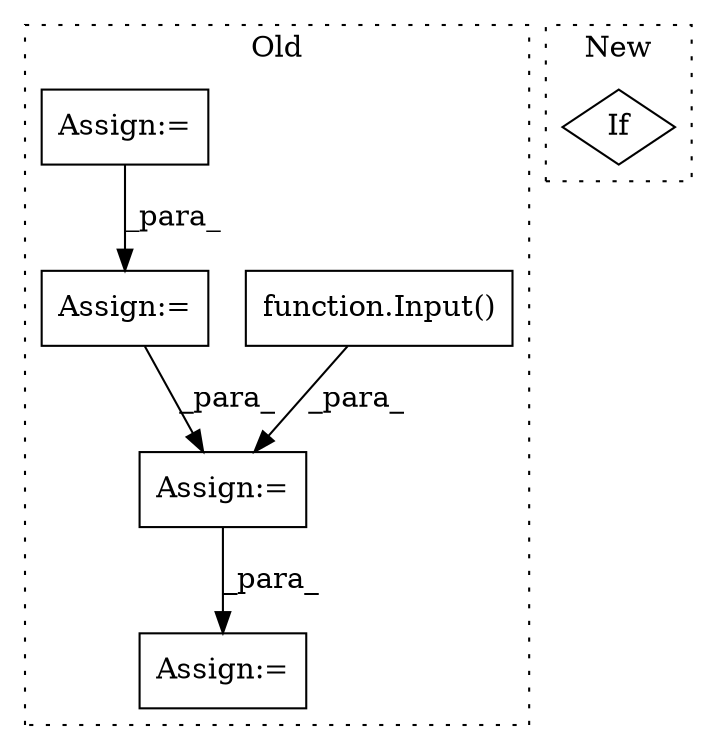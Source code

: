 digraph G {
subgraph cluster0 {
1 [label="function.Input()" a="75" s="2979" l="26" shape="box"];
3 [label="Assign:=" a="68" s="2966" l="3" shape="box"];
4 [label="Assign:=" a="68" s="3415" l="6" shape="box"];
5 [label="Assign:=" a="68" s="2885" l="3" shape="box"];
6 [label="Assign:=" a="68" s="2607" l="3" shape="box"];
label = "Old";
style="dotted";
}
subgraph cluster1 {
2 [label="If" a="96" s="2460" l="3" shape="diamond"];
label = "New";
style="dotted";
}
1 -> 3 [label="_para_"];
3 -> 4 [label="_para_"];
5 -> 3 [label="_para_"];
6 -> 5 [label="_para_"];
}